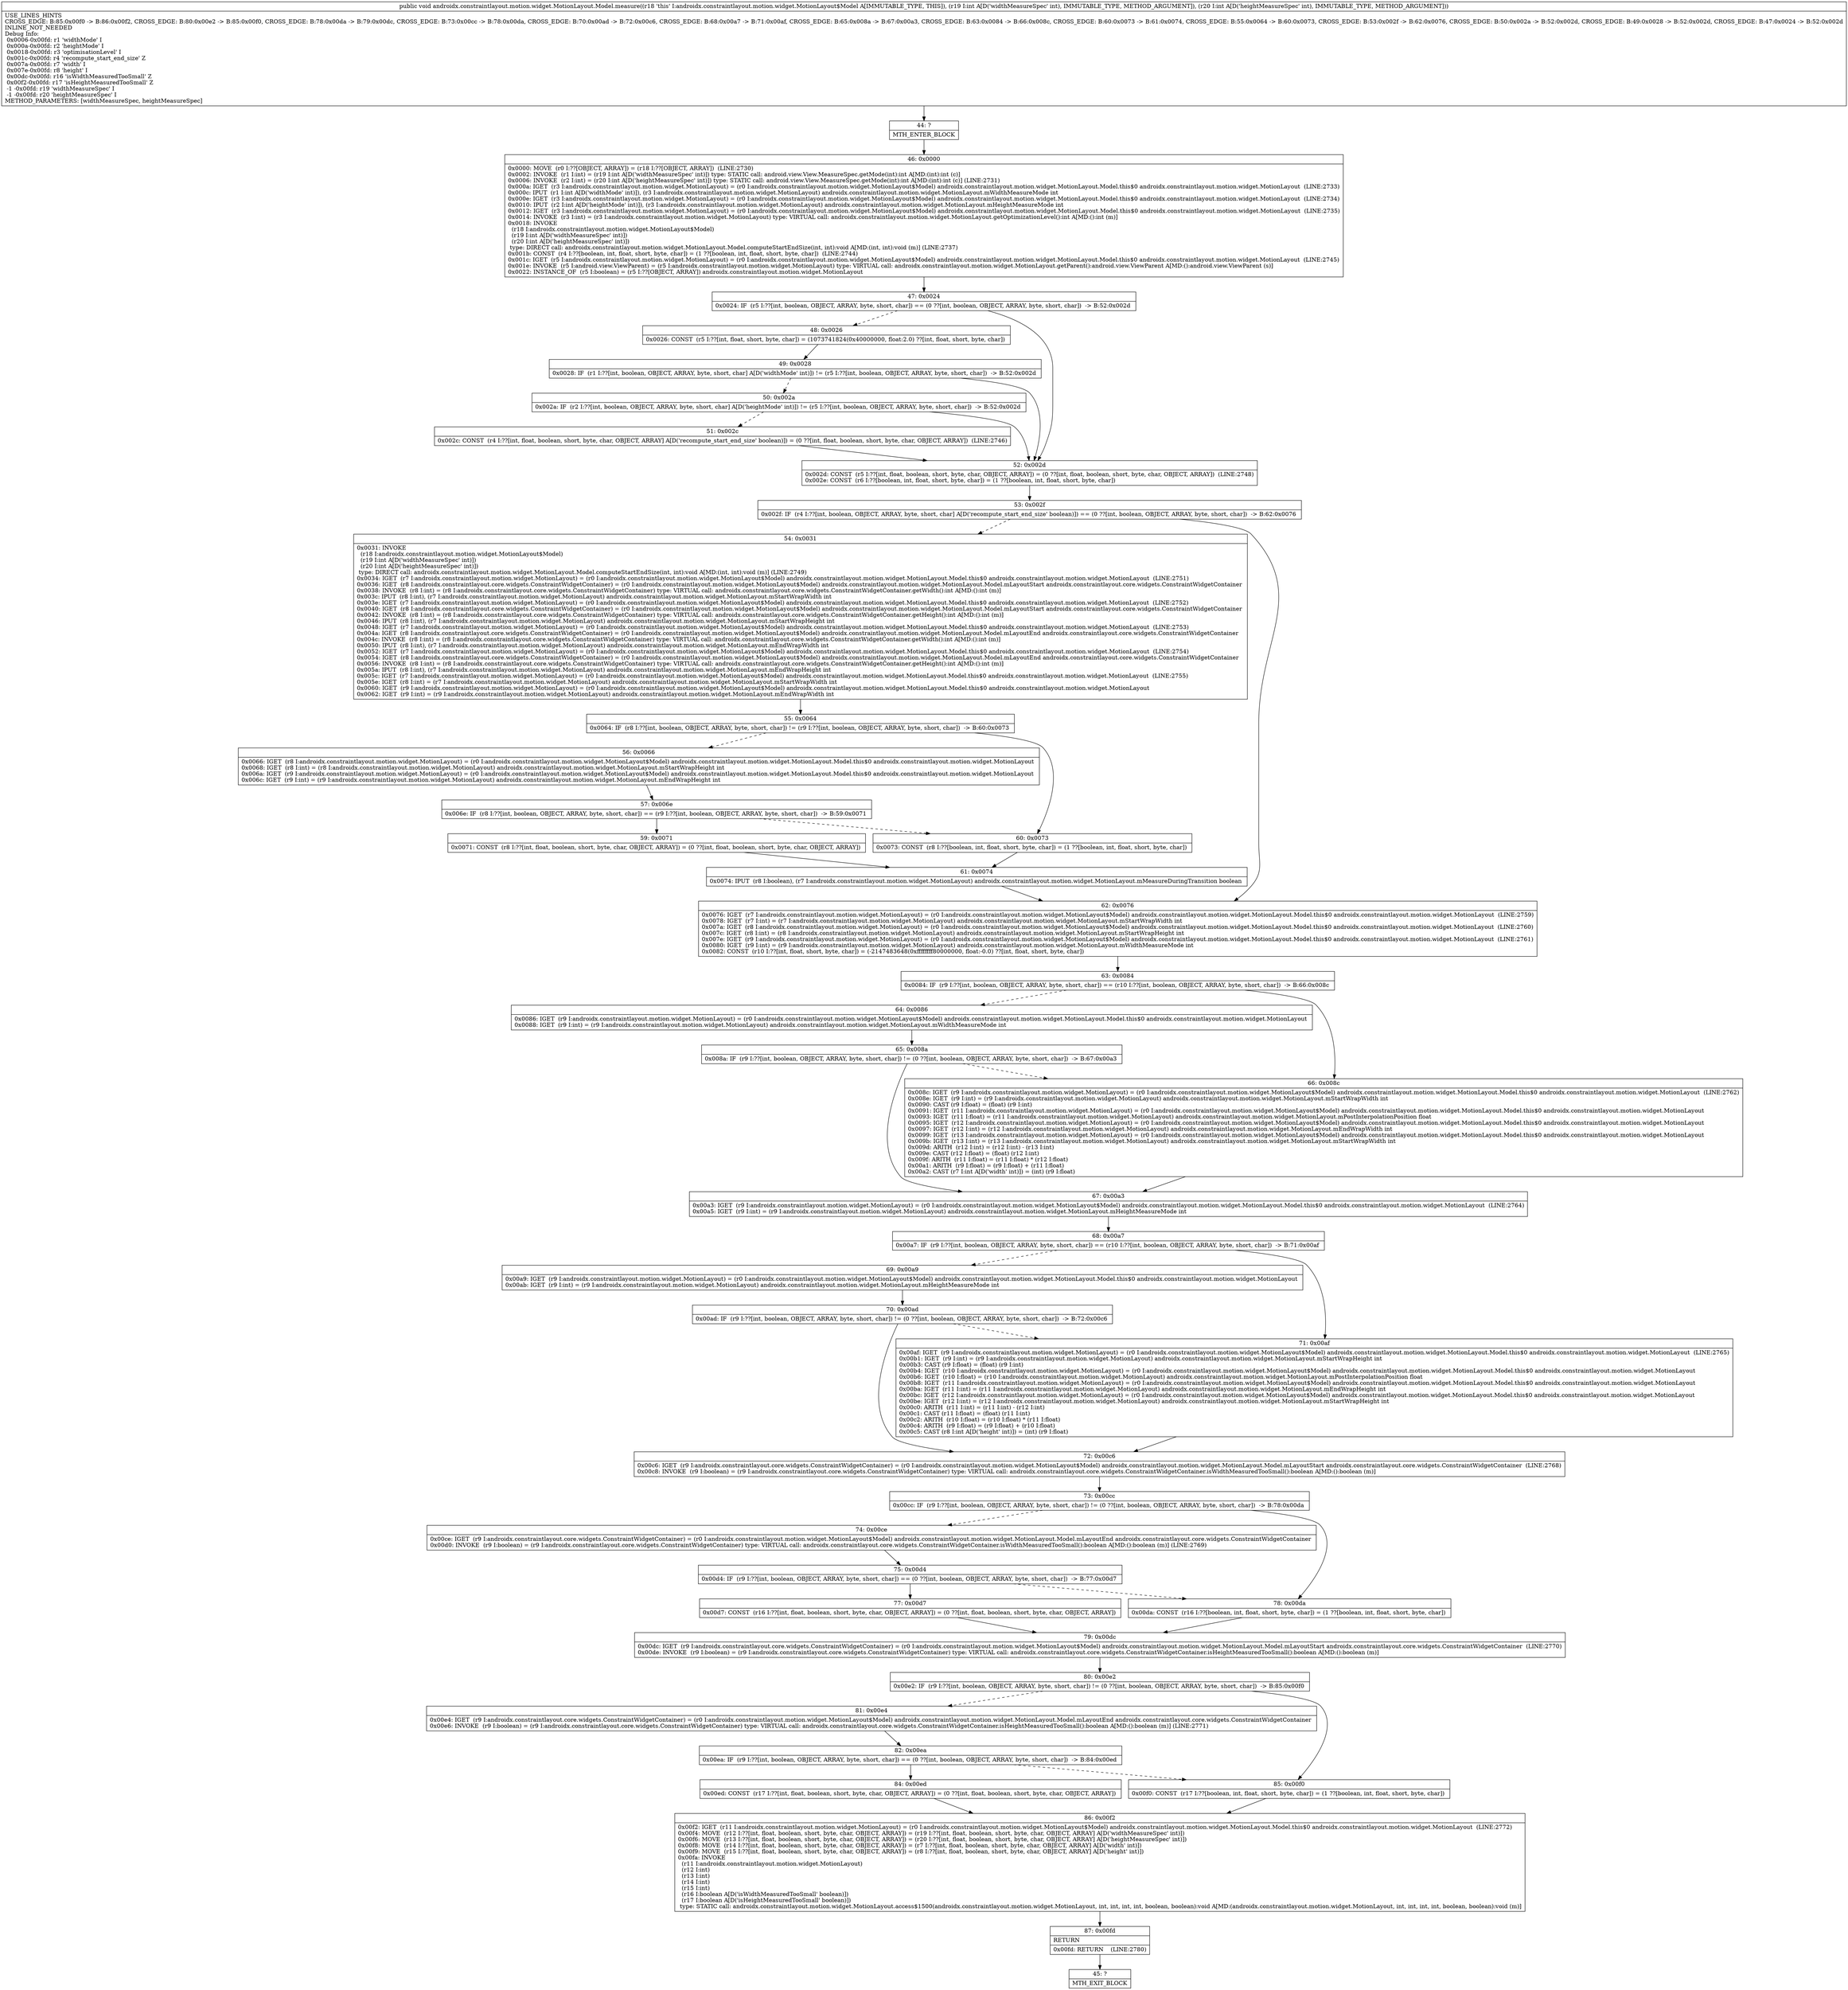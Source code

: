 digraph "CFG forandroidx.constraintlayout.motion.widget.MotionLayout.Model.measure(II)V" {
Node_44 [shape=record,label="{44\:\ ?|MTH_ENTER_BLOCK\l}"];
Node_46 [shape=record,label="{46\:\ 0x0000|0x0000: MOVE  (r0 I:??[OBJECT, ARRAY]) = (r18 I:??[OBJECT, ARRAY])  (LINE:2730)\l0x0002: INVOKE  (r1 I:int) = (r19 I:int A[D('widthMeasureSpec' int)]) type: STATIC call: android.view.View.MeasureSpec.getMode(int):int A[MD:(int):int (c)]\l0x0006: INVOKE  (r2 I:int) = (r20 I:int A[D('heightMeasureSpec' int)]) type: STATIC call: android.view.View.MeasureSpec.getMode(int):int A[MD:(int):int (c)] (LINE:2731)\l0x000a: IGET  (r3 I:androidx.constraintlayout.motion.widget.MotionLayout) = (r0 I:androidx.constraintlayout.motion.widget.MotionLayout$Model) androidx.constraintlayout.motion.widget.MotionLayout.Model.this$0 androidx.constraintlayout.motion.widget.MotionLayout  (LINE:2733)\l0x000c: IPUT  (r1 I:int A[D('widthMode' int)]), (r3 I:androidx.constraintlayout.motion.widget.MotionLayout) androidx.constraintlayout.motion.widget.MotionLayout.mWidthMeasureMode int \l0x000e: IGET  (r3 I:androidx.constraintlayout.motion.widget.MotionLayout) = (r0 I:androidx.constraintlayout.motion.widget.MotionLayout$Model) androidx.constraintlayout.motion.widget.MotionLayout.Model.this$0 androidx.constraintlayout.motion.widget.MotionLayout  (LINE:2734)\l0x0010: IPUT  (r2 I:int A[D('heightMode' int)]), (r3 I:androidx.constraintlayout.motion.widget.MotionLayout) androidx.constraintlayout.motion.widget.MotionLayout.mHeightMeasureMode int \l0x0012: IGET  (r3 I:androidx.constraintlayout.motion.widget.MotionLayout) = (r0 I:androidx.constraintlayout.motion.widget.MotionLayout$Model) androidx.constraintlayout.motion.widget.MotionLayout.Model.this$0 androidx.constraintlayout.motion.widget.MotionLayout  (LINE:2735)\l0x0014: INVOKE  (r3 I:int) = (r3 I:androidx.constraintlayout.motion.widget.MotionLayout) type: VIRTUAL call: androidx.constraintlayout.motion.widget.MotionLayout.getOptimizationLevel():int A[MD:():int (m)]\l0x0018: INVOKE  \l  (r18 I:androidx.constraintlayout.motion.widget.MotionLayout$Model)\l  (r19 I:int A[D('widthMeasureSpec' int)])\l  (r20 I:int A[D('heightMeasureSpec' int)])\l type: DIRECT call: androidx.constraintlayout.motion.widget.MotionLayout.Model.computeStartEndSize(int, int):void A[MD:(int, int):void (m)] (LINE:2737)\l0x001b: CONST  (r4 I:??[boolean, int, float, short, byte, char]) = (1 ??[boolean, int, float, short, byte, char])  (LINE:2744)\l0x001c: IGET  (r5 I:androidx.constraintlayout.motion.widget.MotionLayout) = (r0 I:androidx.constraintlayout.motion.widget.MotionLayout$Model) androidx.constraintlayout.motion.widget.MotionLayout.Model.this$0 androidx.constraintlayout.motion.widget.MotionLayout  (LINE:2745)\l0x001e: INVOKE  (r5 I:android.view.ViewParent) = (r5 I:androidx.constraintlayout.motion.widget.MotionLayout) type: VIRTUAL call: androidx.constraintlayout.motion.widget.MotionLayout.getParent():android.view.ViewParent A[MD:():android.view.ViewParent (s)]\l0x0022: INSTANCE_OF  (r5 I:boolean) = (r5 I:??[OBJECT, ARRAY]) androidx.constraintlayout.motion.widget.MotionLayout \l}"];
Node_47 [shape=record,label="{47\:\ 0x0024|0x0024: IF  (r5 I:??[int, boolean, OBJECT, ARRAY, byte, short, char]) == (0 ??[int, boolean, OBJECT, ARRAY, byte, short, char])  \-\> B:52:0x002d \l}"];
Node_48 [shape=record,label="{48\:\ 0x0026|0x0026: CONST  (r5 I:??[int, float, short, byte, char]) = (1073741824(0x40000000, float:2.0) ??[int, float, short, byte, char]) \l}"];
Node_49 [shape=record,label="{49\:\ 0x0028|0x0028: IF  (r1 I:??[int, boolean, OBJECT, ARRAY, byte, short, char] A[D('widthMode' int)]) != (r5 I:??[int, boolean, OBJECT, ARRAY, byte, short, char])  \-\> B:52:0x002d \l}"];
Node_50 [shape=record,label="{50\:\ 0x002a|0x002a: IF  (r2 I:??[int, boolean, OBJECT, ARRAY, byte, short, char] A[D('heightMode' int)]) != (r5 I:??[int, boolean, OBJECT, ARRAY, byte, short, char])  \-\> B:52:0x002d \l}"];
Node_51 [shape=record,label="{51\:\ 0x002c|0x002c: CONST  (r4 I:??[int, float, boolean, short, byte, char, OBJECT, ARRAY] A[D('recompute_start_end_size' boolean)]) = (0 ??[int, float, boolean, short, byte, char, OBJECT, ARRAY])  (LINE:2746)\l}"];
Node_52 [shape=record,label="{52\:\ 0x002d|0x002d: CONST  (r5 I:??[int, float, boolean, short, byte, char, OBJECT, ARRAY]) = (0 ??[int, float, boolean, short, byte, char, OBJECT, ARRAY])  (LINE:2748)\l0x002e: CONST  (r6 I:??[boolean, int, float, short, byte, char]) = (1 ??[boolean, int, float, short, byte, char]) \l}"];
Node_53 [shape=record,label="{53\:\ 0x002f|0x002f: IF  (r4 I:??[int, boolean, OBJECT, ARRAY, byte, short, char] A[D('recompute_start_end_size' boolean)]) == (0 ??[int, boolean, OBJECT, ARRAY, byte, short, char])  \-\> B:62:0x0076 \l}"];
Node_54 [shape=record,label="{54\:\ 0x0031|0x0031: INVOKE  \l  (r18 I:androidx.constraintlayout.motion.widget.MotionLayout$Model)\l  (r19 I:int A[D('widthMeasureSpec' int)])\l  (r20 I:int A[D('heightMeasureSpec' int)])\l type: DIRECT call: androidx.constraintlayout.motion.widget.MotionLayout.Model.computeStartEndSize(int, int):void A[MD:(int, int):void (m)] (LINE:2749)\l0x0034: IGET  (r7 I:androidx.constraintlayout.motion.widget.MotionLayout) = (r0 I:androidx.constraintlayout.motion.widget.MotionLayout$Model) androidx.constraintlayout.motion.widget.MotionLayout.Model.this$0 androidx.constraintlayout.motion.widget.MotionLayout  (LINE:2751)\l0x0036: IGET  (r8 I:androidx.constraintlayout.core.widgets.ConstraintWidgetContainer) = (r0 I:androidx.constraintlayout.motion.widget.MotionLayout$Model) androidx.constraintlayout.motion.widget.MotionLayout.Model.mLayoutStart androidx.constraintlayout.core.widgets.ConstraintWidgetContainer \l0x0038: INVOKE  (r8 I:int) = (r8 I:androidx.constraintlayout.core.widgets.ConstraintWidgetContainer) type: VIRTUAL call: androidx.constraintlayout.core.widgets.ConstraintWidgetContainer.getWidth():int A[MD:():int (m)]\l0x003c: IPUT  (r8 I:int), (r7 I:androidx.constraintlayout.motion.widget.MotionLayout) androidx.constraintlayout.motion.widget.MotionLayout.mStartWrapWidth int \l0x003e: IGET  (r7 I:androidx.constraintlayout.motion.widget.MotionLayout) = (r0 I:androidx.constraintlayout.motion.widget.MotionLayout$Model) androidx.constraintlayout.motion.widget.MotionLayout.Model.this$0 androidx.constraintlayout.motion.widget.MotionLayout  (LINE:2752)\l0x0040: IGET  (r8 I:androidx.constraintlayout.core.widgets.ConstraintWidgetContainer) = (r0 I:androidx.constraintlayout.motion.widget.MotionLayout$Model) androidx.constraintlayout.motion.widget.MotionLayout.Model.mLayoutStart androidx.constraintlayout.core.widgets.ConstraintWidgetContainer \l0x0042: INVOKE  (r8 I:int) = (r8 I:androidx.constraintlayout.core.widgets.ConstraintWidgetContainer) type: VIRTUAL call: androidx.constraintlayout.core.widgets.ConstraintWidgetContainer.getHeight():int A[MD:():int (m)]\l0x0046: IPUT  (r8 I:int), (r7 I:androidx.constraintlayout.motion.widget.MotionLayout) androidx.constraintlayout.motion.widget.MotionLayout.mStartWrapHeight int \l0x0048: IGET  (r7 I:androidx.constraintlayout.motion.widget.MotionLayout) = (r0 I:androidx.constraintlayout.motion.widget.MotionLayout$Model) androidx.constraintlayout.motion.widget.MotionLayout.Model.this$0 androidx.constraintlayout.motion.widget.MotionLayout  (LINE:2753)\l0x004a: IGET  (r8 I:androidx.constraintlayout.core.widgets.ConstraintWidgetContainer) = (r0 I:androidx.constraintlayout.motion.widget.MotionLayout$Model) androidx.constraintlayout.motion.widget.MotionLayout.Model.mLayoutEnd androidx.constraintlayout.core.widgets.ConstraintWidgetContainer \l0x004c: INVOKE  (r8 I:int) = (r8 I:androidx.constraintlayout.core.widgets.ConstraintWidgetContainer) type: VIRTUAL call: androidx.constraintlayout.core.widgets.ConstraintWidgetContainer.getWidth():int A[MD:():int (m)]\l0x0050: IPUT  (r8 I:int), (r7 I:androidx.constraintlayout.motion.widget.MotionLayout) androidx.constraintlayout.motion.widget.MotionLayout.mEndWrapWidth int \l0x0052: IGET  (r7 I:androidx.constraintlayout.motion.widget.MotionLayout) = (r0 I:androidx.constraintlayout.motion.widget.MotionLayout$Model) androidx.constraintlayout.motion.widget.MotionLayout.Model.this$0 androidx.constraintlayout.motion.widget.MotionLayout  (LINE:2754)\l0x0054: IGET  (r8 I:androidx.constraintlayout.core.widgets.ConstraintWidgetContainer) = (r0 I:androidx.constraintlayout.motion.widget.MotionLayout$Model) androidx.constraintlayout.motion.widget.MotionLayout.Model.mLayoutEnd androidx.constraintlayout.core.widgets.ConstraintWidgetContainer \l0x0056: INVOKE  (r8 I:int) = (r8 I:androidx.constraintlayout.core.widgets.ConstraintWidgetContainer) type: VIRTUAL call: androidx.constraintlayout.core.widgets.ConstraintWidgetContainer.getHeight():int A[MD:():int (m)]\l0x005a: IPUT  (r8 I:int), (r7 I:androidx.constraintlayout.motion.widget.MotionLayout) androidx.constraintlayout.motion.widget.MotionLayout.mEndWrapHeight int \l0x005c: IGET  (r7 I:androidx.constraintlayout.motion.widget.MotionLayout) = (r0 I:androidx.constraintlayout.motion.widget.MotionLayout$Model) androidx.constraintlayout.motion.widget.MotionLayout.Model.this$0 androidx.constraintlayout.motion.widget.MotionLayout  (LINE:2755)\l0x005e: IGET  (r8 I:int) = (r7 I:androidx.constraintlayout.motion.widget.MotionLayout) androidx.constraintlayout.motion.widget.MotionLayout.mStartWrapWidth int \l0x0060: IGET  (r9 I:androidx.constraintlayout.motion.widget.MotionLayout) = (r0 I:androidx.constraintlayout.motion.widget.MotionLayout$Model) androidx.constraintlayout.motion.widget.MotionLayout.Model.this$0 androidx.constraintlayout.motion.widget.MotionLayout \l0x0062: IGET  (r9 I:int) = (r9 I:androidx.constraintlayout.motion.widget.MotionLayout) androidx.constraintlayout.motion.widget.MotionLayout.mEndWrapWidth int \l}"];
Node_55 [shape=record,label="{55\:\ 0x0064|0x0064: IF  (r8 I:??[int, boolean, OBJECT, ARRAY, byte, short, char]) != (r9 I:??[int, boolean, OBJECT, ARRAY, byte, short, char])  \-\> B:60:0x0073 \l}"];
Node_56 [shape=record,label="{56\:\ 0x0066|0x0066: IGET  (r8 I:androidx.constraintlayout.motion.widget.MotionLayout) = (r0 I:androidx.constraintlayout.motion.widget.MotionLayout$Model) androidx.constraintlayout.motion.widget.MotionLayout.Model.this$0 androidx.constraintlayout.motion.widget.MotionLayout \l0x0068: IGET  (r8 I:int) = (r8 I:androidx.constraintlayout.motion.widget.MotionLayout) androidx.constraintlayout.motion.widget.MotionLayout.mStartWrapHeight int \l0x006a: IGET  (r9 I:androidx.constraintlayout.motion.widget.MotionLayout) = (r0 I:androidx.constraintlayout.motion.widget.MotionLayout$Model) androidx.constraintlayout.motion.widget.MotionLayout.Model.this$0 androidx.constraintlayout.motion.widget.MotionLayout \l0x006c: IGET  (r9 I:int) = (r9 I:androidx.constraintlayout.motion.widget.MotionLayout) androidx.constraintlayout.motion.widget.MotionLayout.mEndWrapHeight int \l}"];
Node_57 [shape=record,label="{57\:\ 0x006e|0x006e: IF  (r8 I:??[int, boolean, OBJECT, ARRAY, byte, short, char]) == (r9 I:??[int, boolean, OBJECT, ARRAY, byte, short, char])  \-\> B:59:0x0071 \l}"];
Node_59 [shape=record,label="{59\:\ 0x0071|0x0071: CONST  (r8 I:??[int, float, boolean, short, byte, char, OBJECT, ARRAY]) = (0 ??[int, float, boolean, short, byte, char, OBJECT, ARRAY]) \l}"];
Node_61 [shape=record,label="{61\:\ 0x0074|0x0074: IPUT  (r8 I:boolean), (r7 I:androidx.constraintlayout.motion.widget.MotionLayout) androidx.constraintlayout.motion.widget.MotionLayout.mMeasureDuringTransition boolean \l}"];
Node_60 [shape=record,label="{60\:\ 0x0073|0x0073: CONST  (r8 I:??[boolean, int, float, short, byte, char]) = (1 ??[boolean, int, float, short, byte, char]) \l}"];
Node_62 [shape=record,label="{62\:\ 0x0076|0x0076: IGET  (r7 I:androidx.constraintlayout.motion.widget.MotionLayout) = (r0 I:androidx.constraintlayout.motion.widget.MotionLayout$Model) androidx.constraintlayout.motion.widget.MotionLayout.Model.this$0 androidx.constraintlayout.motion.widget.MotionLayout  (LINE:2759)\l0x0078: IGET  (r7 I:int) = (r7 I:androidx.constraintlayout.motion.widget.MotionLayout) androidx.constraintlayout.motion.widget.MotionLayout.mStartWrapWidth int \l0x007a: IGET  (r8 I:androidx.constraintlayout.motion.widget.MotionLayout) = (r0 I:androidx.constraintlayout.motion.widget.MotionLayout$Model) androidx.constraintlayout.motion.widget.MotionLayout.Model.this$0 androidx.constraintlayout.motion.widget.MotionLayout  (LINE:2760)\l0x007c: IGET  (r8 I:int) = (r8 I:androidx.constraintlayout.motion.widget.MotionLayout) androidx.constraintlayout.motion.widget.MotionLayout.mStartWrapHeight int \l0x007e: IGET  (r9 I:androidx.constraintlayout.motion.widget.MotionLayout) = (r0 I:androidx.constraintlayout.motion.widget.MotionLayout$Model) androidx.constraintlayout.motion.widget.MotionLayout.Model.this$0 androidx.constraintlayout.motion.widget.MotionLayout  (LINE:2761)\l0x0080: IGET  (r9 I:int) = (r9 I:androidx.constraintlayout.motion.widget.MotionLayout) androidx.constraintlayout.motion.widget.MotionLayout.mWidthMeasureMode int \l0x0082: CONST  (r10 I:??[int, float, short, byte, char]) = (\-2147483648(0xffffffff80000000, float:\-0.0) ??[int, float, short, byte, char]) \l}"];
Node_63 [shape=record,label="{63\:\ 0x0084|0x0084: IF  (r9 I:??[int, boolean, OBJECT, ARRAY, byte, short, char]) == (r10 I:??[int, boolean, OBJECT, ARRAY, byte, short, char])  \-\> B:66:0x008c \l}"];
Node_64 [shape=record,label="{64\:\ 0x0086|0x0086: IGET  (r9 I:androidx.constraintlayout.motion.widget.MotionLayout) = (r0 I:androidx.constraintlayout.motion.widget.MotionLayout$Model) androidx.constraintlayout.motion.widget.MotionLayout.Model.this$0 androidx.constraintlayout.motion.widget.MotionLayout \l0x0088: IGET  (r9 I:int) = (r9 I:androidx.constraintlayout.motion.widget.MotionLayout) androidx.constraintlayout.motion.widget.MotionLayout.mWidthMeasureMode int \l}"];
Node_65 [shape=record,label="{65\:\ 0x008a|0x008a: IF  (r9 I:??[int, boolean, OBJECT, ARRAY, byte, short, char]) != (0 ??[int, boolean, OBJECT, ARRAY, byte, short, char])  \-\> B:67:0x00a3 \l}"];
Node_67 [shape=record,label="{67\:\ 0x00a3|0x00a3: IGET  (r9 I:androidx.constraintlayout.motion.widget.MotionLayout) = (r0 I:androidx.constraintlayout.motion.widget.MotionLayout$Model) androidx.constraintlayout.motion.widget.MotionLayout.Model.this$0 androidx.constraintlayout.motion.widget.MotionLayout  (LINE:2764)\l0x00a5: IGET  (r9 I:int) = (r9 I:androidx.constraintlayout.motion.widget.MotionLayout) androidx.constraintlayout.motion.widget.MotionLayout.mHeightMeasureMode int \l}"];
Node_68 [shape=record,label="{68\:\ 0x00a7|0x00a7: IF  (r9 I:??[int, boolean, OBJECT, ARRAY, byte, short, char]) == (r10 I:??[int, boolean, OBJECT, ARRAY, byte, short, char])  \-\> B:71:0x00af \l}"];
Node_69 [shape=record,label="{69\:\ 0x00a9|0x00a9: IGET  (r9 I:androidx.constraintlayout.motion.widget.MotionLayout) = (r0 I:androidx.constraintlayout.motion.widget.MotionLayout$Model) androidx.constraintlayout.motion.widget.MotionLayout.Model.this$0 androidx.constraintlayout.motion.widget.MotionLayout \l0x00ab: IGET  (r9 I:int) = (r9 I:androidx.constraintlayout.motion.widget.MotionLayout) androidx.constraintlayout.motion.widget.MotionLayout.mHeightMeasureMode int \l}"];
Node_70 [shape=record,label="{70\:\ 0x00ad|0x00ad: IF  (r9 I:??[int, boolean, OBJECT, ARRAY, byte, short, char]) != (0 ??[int, boolean, OBJECT, ARRAY, byte, short, char])  \-\> B:72:0x00c6 \l}"];
Node_72 [shape=record,label="{72\:\ 0x00c6|0x00c6: IGET  (r9 I:androidx.constraintlayout.core.widgets.ConstraintWidgetContainer) = (r0 I:androidx.constraintlayout.motion.widget.MotionLayout$Model) androidx.constraintlayout.motion.widget.MotionLayout.Model.mLayoutStart androidx.constraintlayout.core.widgets.ConstraintWidgetContainer  (LINE:2768)\l0x00c8: INVOKE  (r9 I:boolean) = (r9 I:androidx.constraintlayout.core.widgets.ConstraintWidgetContainer) type: VIRTUAL call: androidx.constraintlayout.core.widgets.ConstraintWidgetContainer.isWidthMeasuredTooSmall():boolean A[MD:():boolean (m)]\l}"];
Node_73 [shape=record,label="{73\:\ 0x00cc|0x00cc: IF  (r9 I:??[int, boolean, OBJECT, ARRAY, byte, short, char]) != (0 ??[int, boolean, OBJECT, ARRAY, byte, short, char])  \-\> B:78:0x00da \l}"];
Node_74 [shape=record,label="{74\:\ 0x00ce|0x00ce: IGET  (r9 I:androidx.constraintlayout.core.widgets.ConstraintWidgetContainer) = (r0 I:androidx.constraintlayout.motion.widget.MotionLayout$Model) androidx.constraintlayout.motion.widget.MotionLayout.Model.mLayoutEnd androidx.constraintlayout.core.widgets.ConstraintWidgetContainer \l0x00d0: INVOKE  (r9 I:boolean) = (r9 I:androidx.constraintlayout.core.widgets.ConstraintWidgetContainer) type: VIRTUAL call: androidx.constraintlayout.core.widgets.ConstraintWidgetContainer.isWidthMeasuredTooSmall():boolean A[MD:():boolean (m)] (LINE:2769)\l}"];
Node_75 [shape=record,label="{75\:\ 0x00d4|0x00d4: IF  (r9 I:??[int, boolean, OBJECT, ARRAY, byte, short, char]) == (0 ??[int, boolean, OBJECT, ARRAY, byte, short, char])  \-\> B:77:0x00d7 \l}"];
Node_77 [shape=record,label="{77\:\ 0x00d7|0x00d7: CONST  (r16 I:??[int, float, boolean, short, byte, char, OBJECT, ARRAY]) = (0 ??[int, float, boolean, short, byte, char, OBJECT, ARRAY]) \l}"];
Node_79 [shape=record,label="{79\:\ 0x00dc|0x00dc: IGET  (r9 I:androidx.constraintlayout.core.widgets.ConstraintWidgetContainer) = (r0 I:androidx.constraintlayout.motion.widget.MotionLayout$Model) androidx.constraintlayout.motion.widget.MotionLayout.Model.mLayoutStart androidx.constraintlayout.core.widgets.ConstraintWidgetContainer  (LINE:2770)\l0x00de: INVOKE  (r9 I:boolean) = (r9 I:androidx.constraintlayout.core.widgets.ConstraintWidgetContainer) type: VIRTUAL call: androidx.constraintlayout.core.widgets.ConstraintWidgetContainer.isHeightMeasuredTooSmall():boolean A[MD:():boolean (m)]\l}"];
Node_80 [shape=record,label="{80\:\ 0x00e2|0x00e2: IF  (r9 I:??[int, boolean, OBJECT, ARRAY, byte, short, char]) != (0 ??[int, boolean, OBJECT, ARRAY, byte, short, char])  \-\> B:85:0x00f0 \l}"];
Node_81 [shape=record,label="{81\:\ 0x00e4|0x00e4: IGET  (r9 I:androidx.constraintlayout.core.widgets.ConstraintWidgetContainer) = (r0 I:androidx.constraintlayout.motion.widget.MotionLayout$Model) androidx.constraintlayout.motion.widget.MotionLayout.Model.mLayoutEnd androidx.constraintlayout.core.widgets.ConstraintWidgetContainer \l0x00e6: INVOKE  (r9 I:boolean) = (r9 I:androidx.constraintlayout.core.widgets.ConstraintWidgetContainer) type: VIRTUAL call: androidx.constraintlayout.core.widgets.ConstraintWidgetContainer.isHeightMeasuredTooSmall():boolean A[MD:():boolean (m)] (LINE:2771)\l}"];
Node_82 [shape=record,label="{82\:\ 0x00ea|0x00ea: IF  (r9 I:??[int, boolean, OBJECT, ARRAY, byte, short, char]) == (0 ??[int, boolean, OBJECT, ARRAY, byte, short, char])  \-\> B:84:0x00ed \l}"];
Node_84 [shape=record,label="{84\:\ 0x00ed|0x00ed: CONST  (r17 I:??[int, float, boolean, short, byte, char, OBJECT, ARRAY]) = (0 ??[int, float, boolean, short, byte, char, OBJECT, ARRAY]) \l}"];
Node_86 [shape=record,label="{86\:\ 0x00f2|0x00f2: IGET  (r11 I:androidx.constraintlayout.motion.widget.MotionLayout) = (r0 I:androidx.constraintlayout.motion.widget.MotionLayout$Model) androidx.constraintlayout.motion.widget.MotionLayout.Model.this$0 androidx.constraintlayout.motion.widget.MotionLayout  (LINE:2772)\l0x00f4: MOVE  (r12 I:??[int, float, boolean, short, byte, char, OBJECT, ARRAY]) = (r19 I:??[int, float, boolean, short, byte, char, OBJECT, ARRAY] A[D('widthMeasureSpec' int)]) \l0x00f6: MOVE  (r13 I:??[int, float, boolean, short, byte, char, OBJECT, ARRAY]) = (r20 I:??[int, float, boolean, short, byte, char, OBJECT, ARRAY] A[D('heightMeasureSpec' int)]) \l0x00f8: MOVE  (r14 I:??[int, float, boolean, short, byte, char, OBJECT, ARRAY]) = (r7 I:??[int, float, boolean, short, byte, char, OBJECT, ARRAY] A[D('width' int)]) \l0x00f9: MOVE  (r15 I:??[int, float, boolean, short, byte, char, OBJECT, ARRAY]) = (r8 I:??[int, float, boolean, short, byte, char, OBJECT, ARRAY] A[D('height' int)]) \l0x00fa: INVOKE  \l  (r11 I:androidx.constraintlayout.motion.widget.MotionLayout)\l  (r12 I:int)\l  (r13 I:int)\l  (r14 I:int)\l  (r15 I:int)\l  (r16 I:boolean A[D('isWidthMeasuredTooSmall' boolean)])\l  (r17 I:boolean A[D('isHeightMeasuredTooSmall' boolean)])\l type: STATIC call: androidx.constraintlayout.motion.widget.MotionLayout.access$1500(androidx.constraintlayout.motion.widget.MotionLayout, int, int, int, int, boolean, boolean):void A[MD:(androidx.constraintlayout.motion.widget.MotionLayout, int, int, int, int, boolean, boolean):void (m)]\l}"];
Node_87 [shape=record,label="{87\:\ 0x00fd|RETURN\l|0x00fd: RETURN    (LINE:2780)\l}"];
Node_45 [shape=record,label="{45\:\ ?|MTH_EXIT_BLOCK\l}"];
Node_85 [shape=record,label="{85\:\ 0x00f0|0x00f0: CONST  (r17 I:??[boolean, int, float, short, byte, char]) = (1 ??[boolean, int, float, short, byte, char]) \l}"];
Node_78 [shape=record,label="{78\:\ 0x00da|0x00da: CONST  (r16 I:??[boolean, int, float, short, byte, char]) = (1 ??[boolean, int, float, short, byte, char]) \l}"];
Node_71 [shape=record,label="{71\:\ 0x00af|0x00af: IGET  (r9 I:androidx.constraintlayout.motion.widget.MotionLayout) = (r0 I:androidx.constraintlayout.motion.widget.MotionLayout$Model) androidx.constraintlayout.motion.widget.MotionLayout.Model.this$0 androidx.constraintlayout.motion.widget.MotionLayout  (LINE:2765)\l0x00b1: IGET  (r9 I:int) = (r9 I:androidx.constraintlayout.motion.widget.MotionLayout) androidx.constraintlayout.motion.widget.MotionLayout.mStartWrapHeight int \l0x00b3: CAST (r9 I:float) = (float) (r9 I:int) \l0x00b4: IGET  (r10 I:androidx.constraintlayout.motion.widget.MotionLayout) = (r0 I:androidx.constraintlayout.motion.widget.MotionLayout$Model) androidx.constraintlayout.motion.widget.MotionLayout.Model.this$0 androidx.constraintlayout.motion.widget.MotionLayout \l0x00b6: IGET  (r10 I:float) = (r10 I:androidx.constraintlayout.motion.widget.MotionLayout) androidx.constraintlayout.motion.widget.MotionLayout.mPostInterpolationPosition float \l0x00b8: IGET  (r11 I:androidx.constraintlayout.motion.widget.MotionLayout) = (r0 I:androidx.constraintlayout.motion.widget.MotionLayout$Model) androidx.constraintlayout.motion.widget.MotionLayout.Model.this$0 androidx.constraintlayout.motion.widget.MotionLayout \l0x00ba: IGET  (r11 I:int) = (r11 I:androidx.constraintlayout.motion.widget.MotionLayout) androidx.constraintlayout.motion.widget.MotionLayout.mEndWrapHeight int \l0x00bc: IGET  (r12 I:androidx.constraintlayout.motion.widget.MotionLayout) = (r0 I:androidx.constraintlayout.motion.widget.MotionLayout$Model) androidx.constraintlayout.motion.widget.MotionLayout.Model.this$0 androidx.constraintlayout.motion.widget.MotionLayout \l0x00be: IGET  (r12 I:int) = (r12 I:androidx.constraintlayout.motion.widget.MotionLayout) androidx.constraintlayout.motion.widget.MotionLayout.mStartWrapHeight int \l0x00c0: ARITH  (r11 I:int) = (r11 I:int) \- (r12 I:int) \l0x00c1: CAST (r11 I:float) = (float) (r11 I:int) \l0x00c2: ARITH  (r10 I:float) = (r10 I:float) * (r11 I:float) \l0x00c4: ARITH  (r9 I:float) = (r9 I:float) + (r10 I:float) \l0x00c5: CAST (r8 I:int A[D('height' int)]) = (int) (r9 I:float) \l}"];
Node_66 [shape=record,label="{66\:\ 0x008c|0x008c: IGET  (r9 I:androidx.constraintlayout.motion.widget.MotionLayout) = (r0 I:androidx.constraintlayout.motion.widget.MotionLayout$Model) androidx.constraintlayout.motion.widget.MotionLayout.Model.this$0 androidx.constraintlayout.motion.widget.MotionLayout  (LINE:2762)\l0x008e: IGET  (r9 I:int) = (r9 I:androidx.constraintlayout.motion.widget.MotionLayout) androidx.constraintlayout.motion.widget.MotionLayout.mStartWrapWidth int \l0x0090: CAST (r9 I:float) = (float) (r9 I:int) \l0x0091: IGET  (r11 I:androidx.constraintlayout.motion.widget.MotionLayout) = (r0 I:androidx.constraintlayout.motion.widget.MotionLayout$Model) androidx.constraintlayout.motion.widget.MotionLayout.Model.this$0 androidx.constraintlayout.motion.widget.MotionLayout \l0x0093: IGET  (r11 I:float) = (r11 I:androidx.constraintlayout.motion.widget.MotionLayout) androidx.constraintlayout.motion.widget.MotionLayout.mPostInterpolationPosition float \l0x0095: IGET  (r12 I:androidx.constraintlayout.motion.widget.MotionLayout) = (r0 I:androidx.constraintlayout.motion.widget.MotionLayout$Model) androidx.constraintlayout.motion.widget.MotionLayout.Model.this$0 androidx.constraintlayout.motion.widget.MotionLayout \l0x0097: IGET  (r12 I:int) = (r12 I:androidx.constraintlayout.motion.widget.MotionLayout) androidx.constraintlayout.motion.widget.MotionLayout.mEndWrapWidth int \l0x0099: IGET  (r13 I:androidx.constraintlayout.motion.widget.MotionLayout) = (r0 I:androidx.constraintlayout.motion.widget.MotionLayout$Model) androidx.constraintlayout.motion.widget.MotionLayout.Model.this$0 androidx.constraintlayout.motion.widget.MotionLayout \l0x009b: IGET  (r13 I:int) = (r13 I:androidx.constraintlayout.motion.widget.MotionLayout) androidx.constraintlayout.motion.widget.MotionLayout.mStartWrapWidth int \l0x009d: ARITH  (r12 I:int) = (r12 I:int) \- (r13 I:int) \l0x009e: CAST (r12 I:float) = (float) (r12 I:int) \l0x009f: ARITH  (r11 I:float) = (r11 I:float) * (r12 I:float) \l0x00a1: ARITH  (r9 I:float) = (r9 I:float) + (r11 I:float) \l0x00a2: CAST (r7 I:int A[D('width' int)]) = (int) (r9 I:float) \l}"];
MethodNode[shape=record,label="{public void androidx.constraintlayout.motion.widget.MotionLayout.Model.measure((r18 'this' I:androidx.constraintlayout.motion.widget.MotionLayout$Model A[IMMUTABLE_TYPE, THIS]), (r19 I:int A[D('widthMeasureSpec' int), IMMUTABLE_TYPE, METHOD_ARGUMENT]), (r20 I:int A[D('heightMeasureSpec' int), IMMUTABLE_TYPE, METHOD_ARGUMENT]))  | USE_LINES_HINTS\lCROSS_EDGE: B:85:0x00f0 \-\> B:86:0x00f2, CROSS_EDGE: B:80:0x00e2 \-\> B:85:0x00f0, CROSS_EDGE: B:78:0x00da \-\> B:79:0x00dc, CROSS_EDGE: B:73:0x00cc \-\> B:78:0x00da, CROSS_EDGE: B:70:0x00ad \-\> B:72:0x00c6, CROSS_EDGE: B:68:0x00a7 \-\> B:71:0x00af, CROSS_EDGE: B:65:0x008a \-\> B:67:0x00a3, CROSS_EDGE: B:63:0x0084 \-\> B:66:0x008c, CROSS_EDGE: B:60:0x0073 \-\> B:61:0x0074, CROSS_EDGE: B:55:0x0064 \-\> B:60:0x0073, CROSS_EDGE: B:53:0x002f \-\> B:62:0x0076, CROSS_EDGE: B:50:0x002a \-\> B:52:0x002d, CROSS_EDGE: B:49:0x0028 \-\> B:52:0x002d, CROSS_EDGE: B:47:0x0024 \-\> B:52:0x002d\lINLINE_NOT_NEEDED\lDebug Info:\l  0x0006\-0x00fd: r1 'widthMode' I\l  0x000a\-0x00fd: r2 'heightMode' I\l  0x0018\-0x00fd: r3 'optimisationLevel' I\l  0x001c\-0x00fd: r4 'recompute_start_end_size' Z\l  0x007a\-0x00fd: r7 'width' I\l  0x007e\-0x00fd: r8 'height' I\l  0x00dc\-0x00fd: r16 'isWidthMeasuredTooSmall' Z\l  0x00f2\-0x00fd: r17 'isHeightMeasuredTooSmall' Z\l  \-1 \-0x00fd: r19 'widthMeasureSpec' I\l  \-1 \-0x00fd: r20 'heightMeasureSpec' I\lMETHOD_PARAMETERS: [widthMeasureSpec, heightMeasureSpec]\l}"];
MethodNode -> Node_44;Node_44 -> Node_46;
Node_46 -> Node_47;
Node_47 -> Node_48[style=dashed];
Node_47 -> Node_52;
Node_48 -> Node_49;
Node_49 -> Node_50[style=dashed];
Node_49 -> Node_52;
Node_50 -> Node_51[style=dashed];
Node_50 -> Node_52;
Node_51 -> Node_52;
Node_52 -> Node_53;
Node_53 -> Node_54[style=dashed];
Node_53 -> Node_62;
Node_54 -> Node_55;
Node_55 -> Node_56[style=dashed];
Node_55 -> Node_60;
Node_56 -> Node_57;
Node_57 -> Node_59;
Node_57 -> Node_60[style=dashed];
Node_59 -> Node_61;
Node_61 -> Node_62;
Node_60 -> Node_61;
Node_62 -> Node_63;
Node_63 -> Node_64[style=dashed];
Node_63 -> Node_66;
Node_64 -> Node_65;
Node_65 -> Node_66[style=dashed];
Node_65 -> Node_67;
Node_67 -> Node_68;
Node_68 -> Node_69[style=dashed];
Node_68 -> Node_71;
Node_69 -> Node_70;
Node_70 -> Node_71[style=dashed];
Node_70 -> Node_72;
Node_72 -> Node_73;
Node_73 -> Node_74[style=dashed];
Node_73 -> Node_78;
Node_74 -> Node_75;
Node_75 -> Node_77;
Node_75 -> Node_78[style=dashed];
Node_77 -> Node_79;
Node_79 -> Node_80;
Node_80 -> Node_81[style=dashed];
Node_80 -> Node_85;
Node_81 -> Node_82;
Node_82 -> Node_84;
Node_82 -> Node_85[style=dashed];
Node_84 -> Node_86;
Node_86 -> Node_87;
Node_87 -> Node_45;
Node_85 -> Node_86;
Node_78 -> Node_79;
Node_71 -> Node_72;
Node_66 -> Node_67;
}

